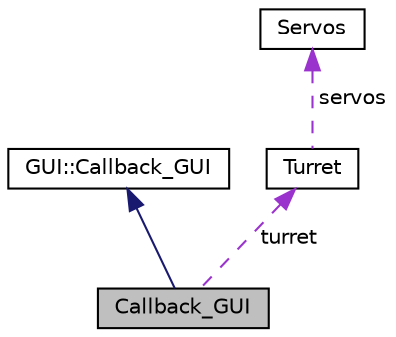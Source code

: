 digraph "Callback_GUI"
{
 // LATEX_PDF_SIZE
  edge [fontname="Helvetica",fontsize="10",labelfontname="Helvetica",labelfontsize="10"];
  node [fontname="Helvetica",fontsize="10",shape=record];
  Node1 [label="Callback_GUI",height=0.2,width=0.4,color="black", fillcolor="grey75", style="filled", fontcolor="black",tooltip=" "];
  Node2 -> Node1 [dir="back",color="midnightblue",fontsize="10",style="solid",fontname="Helvetica"];
  Node2 [label="GUI::Callback_GUI",height=0.2,width=0.4,color="black", fillcolor="white", style="filled",URL="$structGUI_1_1Callback__GUI.html",tooltip="Callback interface which needs to be implemented by the user."];
  Node3 -> Node1 [dir="back",color="darkorchid3",fontsize="10",style="dashed",label=" turret" ,fontname="Helvetica"];
  Node3 [label="Turret",height=0.2,width=0.4,color="black", fillcolor="white", style="filled",URL="$classTurret.html",tooltip="Turret class definition."];
  Node4 -> Node3 [dir="back",color="darkorchid3",fontsize="10",style="dashed",label=" servos" ,fontname="Helvetica"];
  Node4 [label="Servos",height=0.2,width=0.4,color="black", fillcolor="white", style="filled",URL="$classServos.html",tooltip="A class to control servos using PCA9685 PWM driver."];
}
